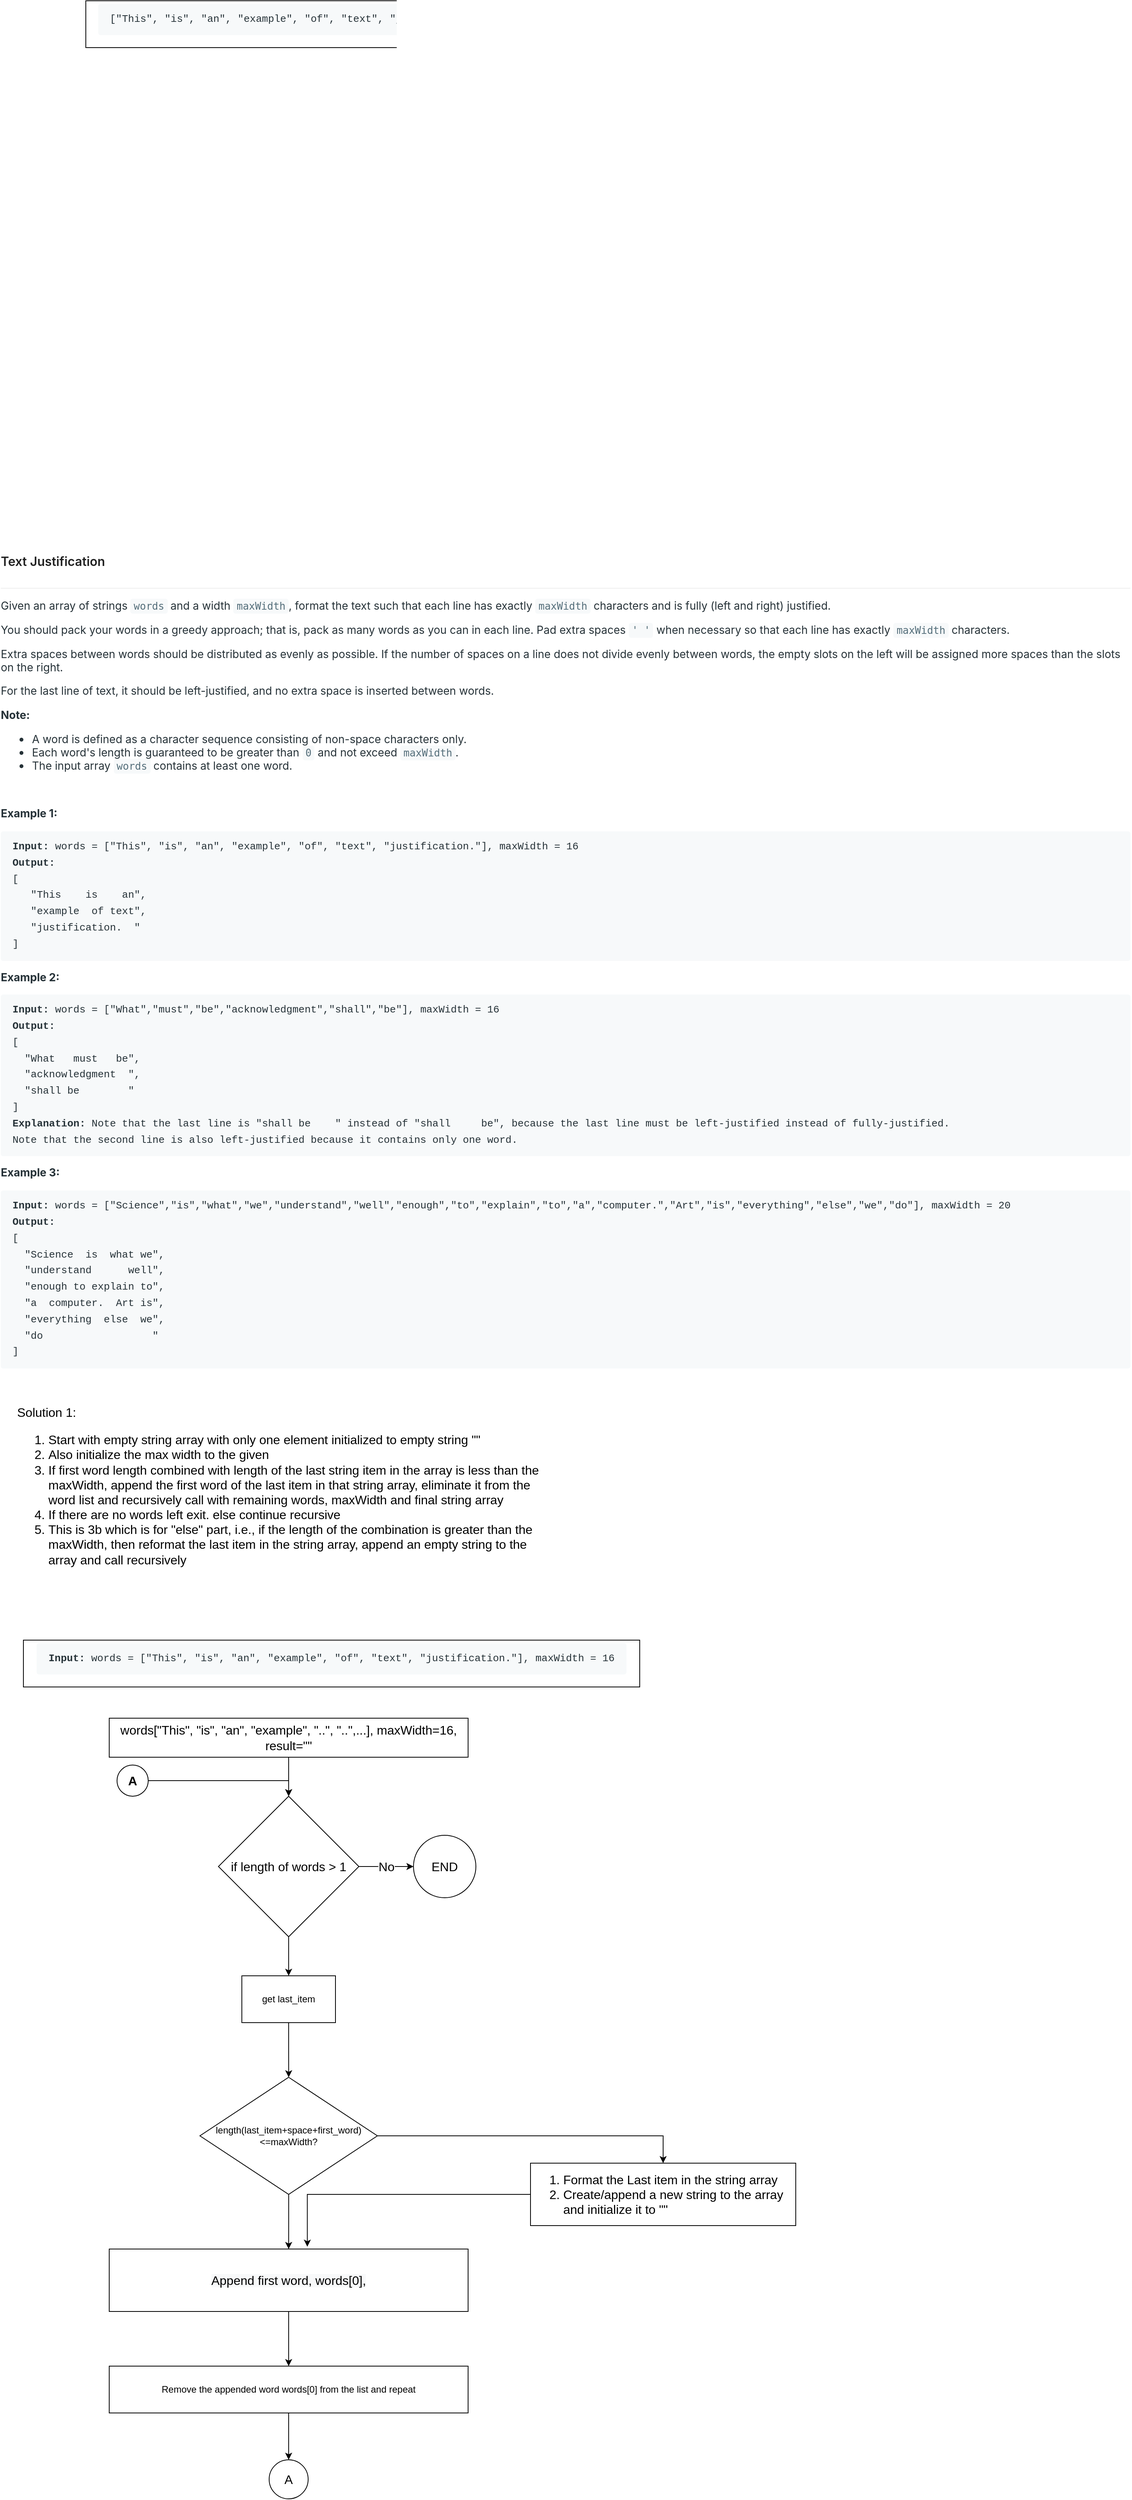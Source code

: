 <mxfile version="18.0.7" type="device"><diagram id="y5A4wvKUrs-VwOHxJpQh" name="Page-1"><mxGraphModel dx="2200" dy="3041" grid="1" gridSize="10" guides="1" tooltips="1" connect="1" arrows="1" fold="1" page="1" pageScale="1" pageWidth="850" pageHeight="1100" math="0" shadow="0"><root><mxCell id="0"/><mxCell id="1" parent="0"/><mxCell id="EQ5ZPcMnV49YaCSh4jie-1" value="&lt;div style=&quot;box-sizing: border-box; padding: 1em 0px; border-bottom: 1px solid rgb(238, 238, 238); color: rgba(0, 0, 0, 0.65); font-family: -apple-system, BlinkMacSystemFont, &amp;quot;Segoe UI&amp;quot;, &amp;quot;PingFang SC&amp;quot;, &amp;quot;Hiragino Sans GB&amp;quot;, &amp;quot;Microsoft YaHei&amp;quot;, &amp;quot;Helvetica Neue&amp;quot;, Helvetica, Arial, sans-serif, &amp;quot;Apple Color Emoji&amp;quot;, &amp;quot;Segoe UI Emoji&amp;quot;, &amp;quot;Segoe UI Symbol&amp;quot;; font-size: 14px; text-align: start; background-color: rgb(255, 255, 255);&quot; class=&quot;css-101rr4k&quot;&gt;&lt;div style=&quot;box-sizing: border-box; font-size: 16px; color: rgb(33, 33, 33); font-weight: 600; margin-bottom: 10px;&quot; class=&quot;css-v3d350&quot; data-cy=&quot;question-title&quot;&gt;Text Justification&lt;/div&gt;&lt;/div&gt;&lt;div style=&quot;box-sizing: border-box; font-size: 14px; color: rgb(38, 50, 56); margin: 1em 0px; font-family: -apple-system, BlinkMacSystemFont, &amp;quot;Segoe UI&amp;quot;, &amp;quot;PingFang SC&amp;quot;, &amp;quot;Hiragino Sans GB&amp;quot;, &amp;quot;Microsoft YaHei&amp;quot;, &amp;quot;Helvetica Neue&amp;quot;, Helvetica, Arial, sans-serif, &amp;quot;Apple Color Emoji&amp;quot;, &amp;quot;Segoe UI Emoji&amp;quot;, &amp;quot;Segoe UI Symbol&amp;quot;; text-align: start; background-color: rgb(255, 255, 255);&quot; class=&quot;content__u3I1 question-content__JfgR&quot;&gt;&lt;div style=&quot;box-sizing: border-box;&quot;&gt;&lt;p style=&quot;box-sizing: border-box; font-size: inherit; margin-top: 0px; margin-bottom: 1em;&quot;&gt;Given an array of strings&amp;nbsp;&lt;code style=&quot;box-sizing: border-box; font-size: 13px; color: rgb(84, 110, 122); background-color: rgb(247, 249, 250); padding: 2px 4px; border-radius: 3px;&quot;&gt;words&lt;/code&gt;&amp;nbsp;and a width&amp;nbsp;&lt;code style=&quot;box-sizing: border-box; font-size: 13px; color: rgb(84, 110, 122); background-color: rgb(247, 249, 250); padding: 2px 4px; border-radius: 3px;&quot;&gt;maxWidth&lt;/code&gt;, format the text such that each line has exactly&amp;nbsp;&lt;code style=&quot;box-sizing: border-box; font-size: 13px; color: rgb(84, 110, 122); background-color: rgb(247, 249, 250); padding: 2px 4px; border-radius: 3px;&quot;&gt;maxWidth&lt;/code&gt;&amp;nbsp;characters and is fully (left and right) justified.&lt;/p&gt;&lt;p style=&quot;box-sizing: border-box; font-size: inherit; margin-top: 0px; margin-bottom: 1em;&quot;&gt;You should pack your words in a greedy approach; that is, pack as many words as you can in each line. Pad extra spaces&amp;nbsp;&lt;code style=&quot;box-sizing: border-box; font-size: 13px; color: rgb(84, 110, 122); background-color: rgb(247, 249, 250); padding: 2px 4px; border-radius: 3px;&quot;&gt;' '&lt;/code&gt;&amp;nbsp;when necessary so that each line has exactly&amp;nbsp;&lt;code style=&quot;box-sizing: border-box; font-size: 13px; color: rgb(84, 110, 122); background-color: rgb(247, 249, 250); padding: 2px 4px; border-radius: 3px;&quot;&gt;maxWidth&lt;/code&gt;&amp;nbsp;characters.&lt;/p&gt;&lt;p style=&quot;box-sizing: border-box; font-size: inherit; margin-top: 0px; margin-bottom: 1em;&quot;&gt;Extra spaces between words should be distributed as evenly as possible. If the number of spaces on a line does not divide evenly between words, the empty slots on the left will be assigned more spaces than the slots on the right.&lt;/p&gt;&lt;p style=&quot;box-sizing: border-box; font-size: inherit; margin-top: 0px; margin-bottom: 1em;&quot;&gt;For the last line of text, it should be left-justified, and no extra space is inserted between words.&lt;/p&gt;&lt;p style=&quot;box-sizing: border-box; font-size: inherit; margin-top: 0px; margin-bottom: 1em;&quot;&gt;&lt;span style=&quot;box-sizing: border-box; font-weight: bolder;&quot;&gt;Note:&lt;/span&gt;&lt;/p&gt;&lt;ul style=&quot;box-sizing: border-box; margin-top: 0px; margin-bottom: 1em;&quot;&gt;&lt;li style=&quot;box-sizing: border-box;&quot;&gt;A word is defined as a character sequence consisting of non-space characters only.&lt;/li&gt;&lt;li style=&quot;box-sizing: border-box;&quot;&gt;Each word's length is guaranteed to be greater than&amp;nbsp;&lt;code style=&quot;box-sizing: border-box; font-size: 13px; color: rgb(84, 110, 122); background-color: rgb(247, 249, 250); padding: 2px 4px; border-radius: 3px;&quot;&gt;0&lt;/code&gt;&amp;nbsp;and not exceed&amp;nbsp;&lt;code style=&quot;box-sizing: border-box; font-size: 13px; color: rgb(84, 110, 122); background-color: rgb(247, 249, 250); padding: 2px 4px; border-radius: 3px;&quot;&gt;maxWidth&lt;/code&gt;.&lt;/li&gt;&lt;li style=&quot;box-sizing: border-box;&quot;&gt;The input array&amp;nbsp;&lt;code style=&quot;box-sizing: border-box; font-size: 13px; color: rgb(84, 110, 122); background-color: rgb(247, 249, 250); padding: 2px 4px; border-radius: 3px;&quot;&gt;words&lt;/code&gt;&amp;nbsp;contains at least one word.&lt;/li&gt;&lt;/ul&gt;&lt;p style=&quot;box-sizing: border-box; font-size: inherit; margin-top: 0px; margin-bottom: 1em;&quot;&gt;&amp;nbsp;&lt;/p&gt;&lt;p style=&quot;box-sizing: border-box; font-size: inherit; margin-top: 0px; margin-bottom: 1em;&quot;&gt;&lt;span style=&quot;box-sizing: border-box; font-weight: bolder;&quot;&gt;Example 1:&lt;/span&gt;&lt;/p&gt;&lt;pre style=&quot;box-sizing: border-box; font-family: SFMono-Regular, Consolas, &amp;quot;Liberation Mono&amp;quot;, Menlo, Courier, monospace; font-size: 13px; margin-top: 0px; margin-bottom: 1em; overflow: auto; background: rgb(247, 249, 250); padding: 10px 15px; line-height: 1.6; border-radius: 3px;&quot;&gt;&lt;span style=&quot;box-sizing: border-box; font-weight: bolder;&quot;&gt;Input:&lt;/span&gt; words = [&quot;This&quot;, &quot;is&quot;, &quot;an&quot;, &quot;example&quot;, &quot;of&quot;, &quot;text&quot;, &quot;justification.&quot;], maxWidth = 16&lt;br&gt;&lt;span style=&quot;box-sizing: border-box; font-weight: bolder;&quot;&gt;Output:&lt;/span&gt;&lt;br&gt;[&lt;br&gt;&amp;nbsp; &amp;nbsp;&quot;This &amp;nbsp; &amp;nbsp;is &amp;nbsp; &amp;nbsp;an&quot;,&lt;br&gt;&amp;nbsp; &amp;nbsp;&quot;example &amp;nbsp;of text&quot;,&lt;br&gt;&amp;nbsp; &amp;nbsp;&quot;justification. &amp;nbsp;&quot;&lt;br&gt;]&lt;/pre&gt;&lt;p style=&quot;box-sizing: border-box; font-size: inherit; margin-top: 0px; margin-bottom: 1em;&quot;&gt;&lt;span style=&quot;box-sizing: border-box; font-weight: bolder;&quot;&gt;Example 2:&lt;/span&gt;&lt;/p&gt;&lt;pre style=&quot;box-sizing: border-box; font-family: SFMono-Regular, Consolas, &amp;quot;Liberation Mono&amp;quot;, Menlo, Courier, monospace; font-size: 13px; margin-top: 0px; margin-bottom: 1em; overflow: auto; background: rgb(247, 249, 250); padding: 10px 15px; line-height: 1.6; border-radius: 3px;&quot;&gt;&lt;span style=&quot;box-sizing: border-box; font-weight: bolder;&quot;&gt;Input:&lt;/span&gt; words = [&quot;What&quot;,&quot;must&quot;,&quot;be&quot;,&quot;acknowledgment&quot;,&quot;shall&quot;,&quot;be&quot;], maxWidth = 16&lt;br&gt;&lt;span style=&quot;box-sizing: border-box; font-weight: bolder;&quot;&gt;Output:&lt;/span&gt;&lt;br&gt;[&lt;br&gt;&amp;nbsp; &quot;What &amp;nbsp; must &amp;nbsp; be&quot;,&lt;br&gt;&amp;nbsp; &quot;acknowledgment &amp;nbsp;&quot;,&lt;br&gt;&amp;nbsp; &quot;shall be &amp;nbsp; &amp;nbsp; &amp;nbsp; &amp;nbsp;&quot;&lt;br&gt;]&lt;br&gt;&lt;span style=&quot;box-sizing: border-box; font-weight: bolder;&quot;&gt;Explanation:&lt;/span&gt; Note that the last line is &quot;shall be    &quot; instead of &quot;shall     be&quot;, because the last line must be left-justified instead of fully-justified.&lt;br&gt;Note that the second line is also left-justified because it contains only one word.&lt;/pre&gt;&lt;p style=&quot;box-sizing: border-box; font-size: inherit; margin-top: 0px; margin-bottom: 1em;&quot;&gt;&lt;span style=&quot;box-sizing: border-box; font-weight: bolder;&quot;&gt;Example 3:&lt;/span&gt;&lt;/p&gt;&lt;pre style=&quot;box-sizing: border-box; font-family: SFMono-Regular, Consolas, &amp;quot;Liberation Mono&amp;quot;, Menlo, Courier, monospace; font-size: 13px; margin-top: 0px; margin-bottom: 1em; overflow: auto; background: rgb(247, 249, 250); padding: 10px 15px; line-height: 1.6; border-radius: 3px;&quot;&gt;&lt;span style=&quot;box-sizing: border-box; font-weight: bolder;&quot;&gt;Input:&lt;/span&gt; words = [&quot;Science&quot;,&quot;is&quot;,&quot;what&quot;,&quot;we&quot;,&quot;understand&quot;,&quot;well&quot;,&quot;enough&quot;,&quot;to&quot;,&quot;explain&quot;,&quot;to&quot;,&quot;a&quot;,&quot;computer.&quot;,&quot;Art&quot;,&quot;is&quot;,&quot;everything&quot;,&quot;else&quot;,&quot;we&quot;,&quot;do&quot;], maxWidth = 20&lt;br&gt;&lt;span style=&quot;box-sizing: border-box; font-weight: bolder;&quot;&gt;Output:&lt;/span&gt;&lt;br&gt;[&lt;br&gt;&amp;nbsp; &quot;Science &amp;nbsp;is &amp;nbsp;what we&quot;,&lt;br&gt;  &quot;understand &amp;nbsp; &amp;nbsp; &amp;nbsp;well&quot;,&lt;br&gt;&amp;nbsp; &quot;enough to explain to&quot;,&lt;br&gt;&amp;nbsp; &quot;a &amp;nbsp;computer. &amp;nbsp;Art is&quot;,&lt;br&gt;&amp;nbsp; &quot;everything &amp;nbsp;else &amp;nbsp;we&quot;,&lt;br&gt;&amp;nbsp; &quot;do &amp;nbsp; &amp;nbsp; &amp;nbsp; &amp;nbsp; &amp;nbsp; &amp;nbsp; &amp;nbsp; &amp;nbsp; &amp;nbsp;&quot;&lt;br&gt;]&lt;/pre&gt;&lt;p style=&quot;box-sizing: border-box; font-size: inherit; margin-top: 0px; margin-bottom: 1em;&quot;&gt;&amp;nbsp;&lt;/p&gt;&lt;/div&gt;&lt;/div&gt;" style="text;html=1;strokeColor=none;fillColor=none;align=center;verticalAlign=middle;whiteSpace=wrap;rounded=0;" parent="1" vertex="1"><mxGeometry x="-790" y="-1450" width="1450" height="1050" as="geometry"/></mxCell><mxCell id="EQ5ZPcMnV49YaCSh4jie-2" value="&lt;font style=&quot;font-size: 16px;&quot;&gt;Solution 1:&lt;br&gt;&lt;ol&gt;&lt;li&gt;&lt;font style=&quot;font-size: 16px;&quot;&gt;Start with empty string array with only one element initialized to empty string &quot;&quot;&lt;/font&gt;&lt;/li&gt;&lt;li&gt;Also initialize the max width to the given&amp;nbsp;&lt;/li&gt;&lt;li&gt;&lt;font style=&quot;font-size: 16px;&quot;&gt;If first word length combined with length of the last string item in the array is less than the maxWidth, append the first word of the last item in that string array, eliminate it from the word list and recursively call with remaining words, maxWidth and final string array&lt;/font&gt;&lt;/li&gt;&lt;li&gt;&lt;font style=&quot;font-size: 16px;&quot;&gt;If there are no words left exit. else continue recursive&lt;/font&gt;&lt;/li&gt;&lt;li&gt;&lt;font style=&quot;font-size: 16px;&quot;&gt;This is 3b which is for &quot;else&quot; part, i.e., if the length of the combination is greater than the maxWidth, then reformat the last item in the string array, append an empty string to the array and call recursively&lt;/font&gt;&lt;/li&gt;&lt;/ol&gt;&lt;br&gt;&lt;/font&gt;" style="text;html=1;strokeColor=none;fillColor=none;align=left;verticalAlign=middle;whiteSpace=wrap;rounded=0;" parent="1" vertex="1"><mxGeometry x="-770" y="-370" width="690" height="240" as="geometry"/></mxCell><mxCell id="EQ5ZPcMnV49YaCSh4jie-3" value="&lt;pre style=&quot;color: rgb(38, 50, 56); text-align: start; box-sizing: border-box; font-family: SFMono-Regular, Consolas, &amp;quot;Liberation Mono&amp;quot;, Menlo, Courier, monospace; font-size: 13px; margin-top: 0px; margin-bottom: 1em; overflow: auto; background: rgb(247, 249, 250); padding: 10px 15px; line-height: 1.6; border-radius: 3px;&quot;&gt;&lt;span style=&quot;box-sizing: border-box; font-weight: bolder;&quot;&gt;Input:&lt;/span&gt; words = [&quot;This&quot;, &quot;is&quot;, &quot;an&quot;, &quot;example&quot;, &quot;of&quot;, &quot;text&quot;, &quot;justification.&quot;], maxWidth = 16&lt;/pre&gt;" style="rounded=0;whiteSpace=wrap;html=1;fontSize=16;" parent="1" vertex="1"><mxGeometry x="-760" y="-70" width="790" height="60" as="geometry"/></mxCell><mxCell id="ec0W4zLd8JFAL-frZm4V-1" style="edgeStyle=orthogonalEdgeStyle;rounded=0;orthogonalLoop=1;jettySize=auto;html=1;" parent="1" source="EQ5ZPcMnV49YaCSh4jie-4" target="EQ5ZPcMnV49YaCSh4jie-6" edge="1"><mxGeometry relative="1" as="geometry"/></mxCell><mxCell id="EQ5ZPcMnV49YaCSh4jie-4" value="words[&quot;This&quot;, &quot;is&quot;, &quot;an&quot;, &quot;example&quot;, &quot;..&quot;, &quot;..&quot;,...], maxWidth=16, result=&quot;&quot;" style="rounded=0;whiteSpace=wrap;html=1;fontSize=16;" parent="1" vertex="1"><mxGeometry x="-650" y="30" width="460" height="50" as="geometry"/></mxCell><mxCell id="ec0W4zLd8JFAL-frZm4V-5" style="edgeStyle=orthogonalEdgeStyle;rounded=0;orthogonalLoop=1;jettySize=auto;html=1;" parent="1" source="EQ5ZPcMnV49YaCSh4jie-6" target="ec0W4zLd8JFAL-frZm4V-3" edge="1"><mxGeometry relative="1" as="geometry"/></mxCell><mxCell id="ec0W4zLd8JFAL-frZm4V-15" value="No" style="edgeStyle=orthogonalEdgeStyle;rounded=0;orthogonalLoop=1;jettySize=auto;html=1;fontSize=16;" parent="1" source="EQ5ZPcMnV49YaCSh4jie-6" target="ec0W4zLd8JFAL-frZm4V-14" edge="1"><mxGeometry relative="1" as="geometry"/></mxCell><mxCell id="EQ5ZPcMnV49YaCSh4jie-6" value="if length of words &amp;gt; 1" style="rhombus;whiteSpace=wrap;html=1;fontSize=16;" parent="1" vertex="1"><mxGeometry x="-510" y="130" width="180" height="180" as="geometry"/></mxCell><mxCell id="ec0W4zLd8JFAL-frZm4V-13" style="edgeStyle=orthogonalEdgeStyle;rounded=0;orthogonalLoop=1;jettySize=auto;html=1;entryX=0.5;entryY=0;entryDx=0;entryDy=0;fontSize=16;" parent="1" source="EQ5ZPcMnV49YaCSh4jie-7" target="ec0W4zLd8JFAL-frZm4V-8" edge="1"><mxGeometry relative="1" as="geometry"/></mxCell><mxCell id="EQ5ZPcMnV49YaCSh4jie-7" value="&lt;span style=&quot;color: rgb(0, 0, 0); font-family: Helvetica; font-size: 16px; font-style: normal; font-variant-ligatures: normal; font-variant-caps: normal; font-weight: 400; letter-spacing: normal; orphans: 2; text-align: center; text-indent: 0px; text-transform: none; widows: 2; word-spacing: 0px; -webkit-text-stroke-width: 0px; background-color: rgb(248, 249, 250); text-decoration-thickness: initial; text-decoration-style: initial; text-decoration-color: initial; float: none; display: inline !important;&quot;&gt;Append first word, words[0],&lt;/span&gt;" style="rounded=0;whiteSpace=wrap;html=1;fontSize=16;" parent="1" vertex="1"><mxGeometry x="-650" y="710" width="460" height="80" as="geometry"/></mxCell><mxCell id="ec0W4zLd8JFAL-frZm4V-6" style="edgeStyle=orthogonalEdgeStyle;rounded=0;orthogonalLoop=1;jettySize=auto;html=1;" parent="1" source="ec0W4zLd8JFAL-frZm4V-3" target="ec0W4zLd8JFAL-frZm4V-4" edge="1"><mxGeometry relative="1" as="geometry"/></mxCell><mxCell id="ec0W4zLd8JFAL-frZm4V-3" value="get last_item" style="rounded=0;whiteSpace=wrap;html=1;" parent="1" vertex="1"><mxGeometry x="-480" y="360" width="120" height="60" as="geometry"/></mxCell><mxCell id="ec0W4zLd8JFAL-frZm4V-7" style="edgeStyle=orthogonalEdgeStyle;rounded=0;orthogonalLoop=1;jettySize=auto;html=1;" parent="1" source="ec0W4zLd8JFAL-frZm4V-4" target="EQ5ZPcMnV49YaCSh4jie-7" edge="1"><mxGeometry relative="1" as="geometry"/></mxCell><mxCell id="ec0W4zLd8JFAL-frZm4V-17" style="edgeStyle=orthogonalEdgeStyle;rounded=0;orthogonalLoop=1;jettySize=auto;html=1;entryX=0.5;entryY=0;entryDx=0;entryDy=0;fontSize=16;" parent="1" source="ec0W4zLd8JFAL-frZm4V-4" target="ec0W4zLd8JFAL-frZm4V-16" edge="1"><mxGeometry relative="1" as="geometry"/></mxCell><mxCell id="ec0W4zLd8JFAL-frZm4V-4" value="length(last_item+space+first_word) &amp;lt;=maxWidth?" style="rhombus;whiteSpace=wrap;html=1;" parent="1" vertex="1"><mxGeometry x="-533.75" y="490" width="227.5" height="150" as="geometry"/></mxCell><mxCell id="ec0W4zLd8JFAL-frZm4V-12" style="edgeStyle=orthogonalEdgeStyle;rounded=0;orthogonalLoop=1;jettySize=auto;html=1;fontSize=16;" parent="1" source="ec0W4zLd8JFAL-frZm4V-8" target="ec0W4zLd8JFAL-frZm4V-11" edge="1"><mxGeometry relative="1" as="geometry"/></mxCell><mxCell id="ec0W4zLd8JFAL-frZm4V-8" value="Remove the appended word words[0] from the list and repeat" style="rounded=0;whiteSpace=wrap;html=1;" parent="1" vertex="1"><mxGeometry x="-650" y="860" width="460" height="60" as="geometry"/></mxCell><mxCell id="ec0W4zLd8JFAL-frZm4V-10" style="edgeStyle=orthogonalEdgeStyle;rounded=0;orthogonalLoop=1;jettySize=auto;html=1;entryX=0.5;entryY=0;entryDx=0;entryDy=0;fontSize=16;" parent="1" source="ec0W4zLd8JFAL-frZm4V-9" target="EQ5ZPcMnV49YaCSh4jie-6" edge="1"><mxGeometry relative="1" as="geometry"/></mxCell><mxCell id="ec0W4zLd8JFAL-frZm4V-9" value="&lt;font style=&quot;font-size: 16px;&quot;&gt;&lt;b&gt;A&lt;/b&gt;&lt;/font&gt;" style="ellipse;whiteSpace=wrap;html=1;aspect=fixed;" parent="1" vertex="1"><mxGeometry x="-640" y="90" width="40" height="40" as="geometry"/></mxCell><mxCell id="ec0W4zLd8JFAL-frZm4V-11" value="A" style="ellipse;whiteSpace=wrap;html=1;aspect=fixed;fontSize=16;" parent="1" vertex="1"><mxGeometry x="-445" y="980" width="50" height="50" as="geometry"/></mxCell><mxCell id="ec0W4zLd8JFAL-frZm4V-14" value="END" style="ellipse;whiteSpace=wrap;html=1;aspect=fixed;fontSize=16;" parent="1" vertex="1"><mxGeometry x="-260" y="180" width="80" height="80" as="geometry"/></mxCell><mxCell id="ec0W4zLd8JFAL-frZm4V-18" style="edgeStyle=orthogonalEdgeStyle;rounded=0;orthogonalLoop=1;jettySize=auto;html=1;entryX=0.552;entryY=-0.037;entryDx=0;entryDy=0;entryPerimeter=0;fontSize=16;" parent="1" source="ec0W4zLd8JFAL-frZm4V-16" target="EQ5ZPcMnV49YaCSh4jie-7" edge="1"><mxGeometry relative="1" as="geometry"/></mxCell><mxCell id="ec0W4zLd8JFAL-frZm4V-16" value="&lt;ol&gt;&lt;li&gt;Format the Last item in the string array&lt;/li&gt;&lt;li&gt;Create/append a new string to the array and initialize it to &quot;&quot;&lt;/li&gt;&lt;/ol&gt;" style="rounded=0;whiteSpace=wrap;html=1;fontSize=16;align=left;" parent="1" vertex="1"><mxGeometry x="-110" y="600" width="340" height="80" as="geometry"/></mxCell><mxCell id="VFK7VJ63C3pGVJHN15l_-1" value="&lt;pre style=&quot;color: rgb(38, 50, 56); text-align: start; box-sizing: border-box; font-family: SFMono-Regular, Consolas, &amp;quot;Liberation Mono&amp;quot;, Menlo, Courier, monospace; font-size: 13px; margin-top: 0px; margin-bottom: 1em; overflow: auto; background: rgb(247, 249, 250); padding: 10px 15px; line-height: 1.6; border-radius: 3px;&quot;&gt;[&quot;This&quot;, &quot;is&quot;, &quot;an&quot;, &quot;example&quot;, &quot;of&quot;, &quot;text&quot;, &quot;justification.&quot;], maxWidth = 16&lt;/pre&gt;" style="rounded=0;whiteSpace=wrap;html=1;" vertex="1" parent="1"><mxGeometry x="-680" y="-2170" width="670" height="60" as="geometry"/></mxCell></root></mxGraphModel></diagram></mxfile>
